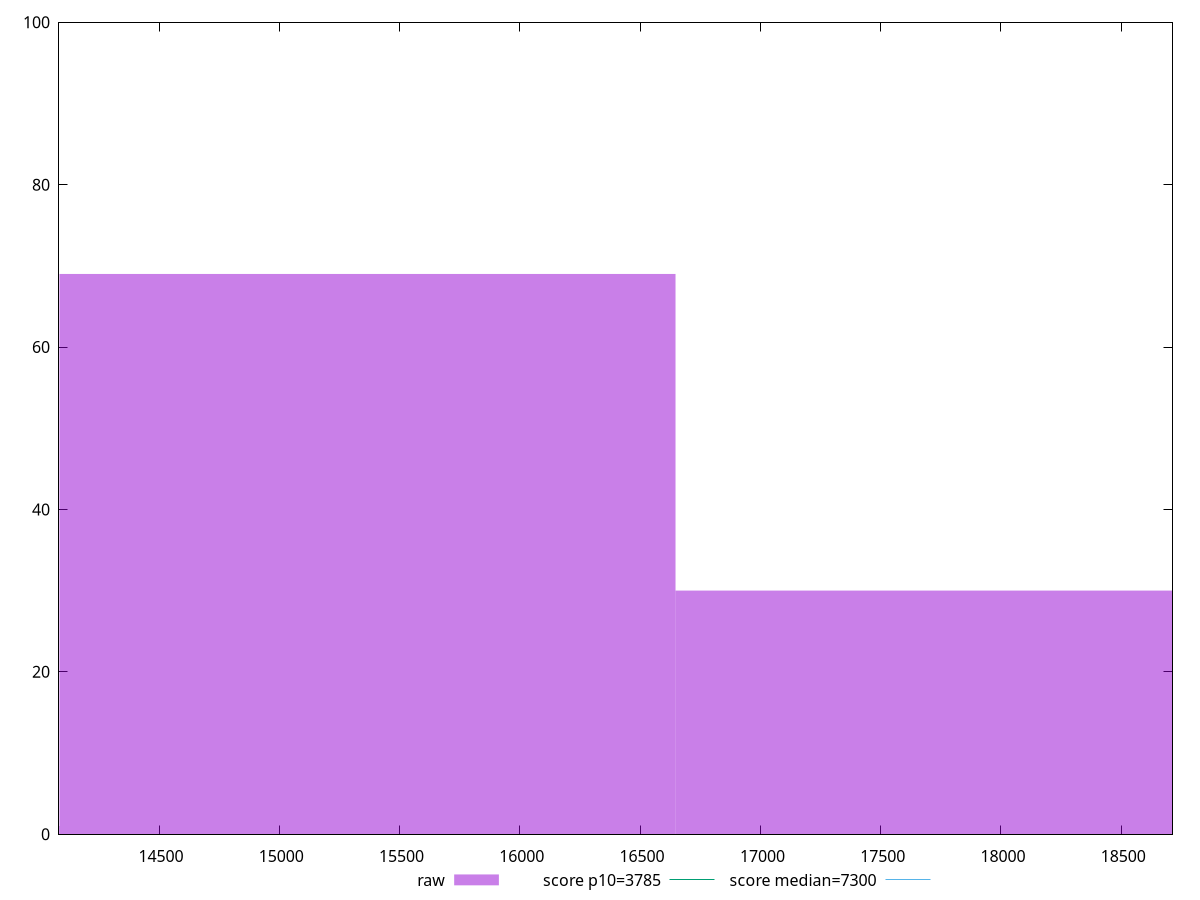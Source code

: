 reset

$raw <<EOF
17927.697761051637 30
15366.598080901404 69
12805.498400751168 1
EOF

set key outside below
set boxwidth 2561.099680150234
set xrange [14084.165500000003:18713.195500000005]
set yrange [0:100]
set trange [0:100]
set style fill transparent solid 0.5 noborder

set parametric
set terminal svg size 640, 490 enhanced background rgb 'white'
set output "report_00013_2021-02-09T12-04-24.940Z/interactive/samples/pages+cached/raw/histogram.svg"

plot $raw title "raw" with boxes, \
     3785,t title "score p10=3785", \
     7300,t title "score median=7300"

reset
